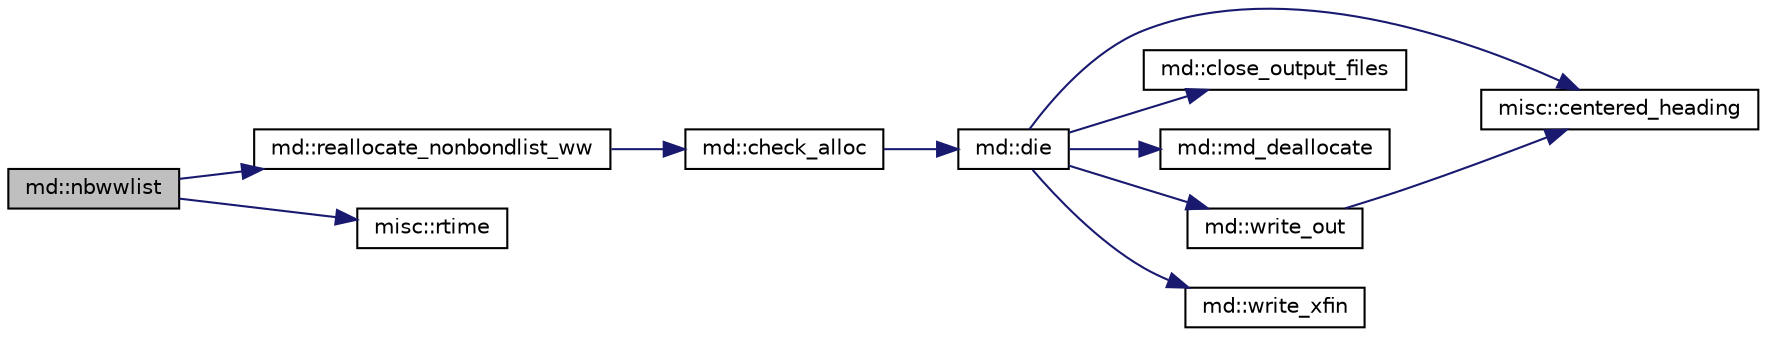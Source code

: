 digraph "md::nbwwlist"
{
  edge [fontname="Helvetica",fontsize="10",labelfontname="Helvetica",labelfontsize="10"];
  node [fontname="Helvetica",fontsize="10",shape=record];
  rankdir="LR";
  Node1 [label="md::nbwwlist",height=0.2,width=0.4,color="black", fillcolor="grey75", style="filled" fontcolor="black"];
  Node1 -> Node2 [color="midnightblue",fontsize="10",style="solid",fontname="Helvetica"];
  Node2 [label="md::reallocate_nonbondlist_ww",height=0.2,width=0.4,color="black", fillcolor="white", style="filled",URL="$classmd.html#abc46c1881f91ca0af21a94bab664a348"];
  Node2 -> Node3 [color="midnightblue",fontsize="10",style="solid",fontname="Helvetica"];
  Node3 [label="md::check_alloc",height=0.2,width=0.4,color="black", fillcolor="white", style="filled",URL="$classmd.html#aa2bff9009b880be7904efe2a7c07f646"];
  Node3 -> Node4 [color="midnightblue",fontsize="10",style="solid",fontname="Helvetica"];
  Node4 [label="md::die",height=0.2,width=0.4,color="black", fillcolor="white", style="filled",URL="$classmd.html#ac21e43139b5e5cd74ab6649672288d66"];
  Node4 -> Node5 [color="midnightblue",fontsize="10",style="solid",fontname="Helvetica"];
  Node5 [label="misc::centered_heading",height=0.2,width=0.4,color="black", fillcolor="white", style="filled",URL="$classmisc.html#ac616bbb70212f3216e099c51f3c217f9"];
  Node4 -> Node6 [color="midnightblue",fontsize="10",style="solid",fontname="Helvetica"];
  Node6 [label="md::close_output_files",height=0.2,width=0.4,color="black", fillcolor="white", style="filled",URL="$classmd.html#a5bd74b9ed60f4d0515416e77a9dcb825"];
  Node4 -> Node7 [color="midnightblue",fontsize="10",style="solid",fontname="Helvetica"];
  Node7 [label="md::md_deallocate",height=0.2,width=0.4,color="black", fillcolor="white", style="filled",URL="$classmd.html#a8a97b1726d386da7fddf5ea29296b0e9"];
  Node4 -> Node8 [color="midnightblue",fontsize="10",style="solid",fontname="Helvetica"];
  Node8 [label="md::write_out",height=0.2,width=0.4,color="black", fillcolor="white", style="filled",URL="$classmd.html#a7ae57adec77c83a4e3684cfbf301d605"];
  Node8 -> Node5 [color="midnightblue",fontsize="10",style="solid",fontname="Helvetica"];
  Node4 -> Node9 [color="midnightblue",fontsize="10",style="solid",fontname="Helvetica"];
  Node9 [label="md::write_xfin",height=0.2,width=0.4,color="black", fillcolor="white", style="filled",URL="$classmd.html#ad8ada800049df7345cd0a0e596644cc5"];
  Node1 -> Node10 [color="midnightblue",fontsize="10",style="solid",fontname="Helvetica"];
  Node10 [label="misc::rtime",height=0.2,width=0.4,color="black", fillcolor="white", style="filled",URL="$classmisc.html#abd36d3dd3b5378bb78142330bd270555"];
}

